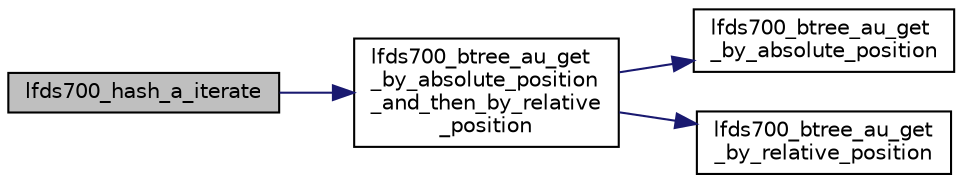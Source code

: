 digraph "lfds700_hash_a_iterate"
{
 // LATEX_PDF_SIZE
  edge [fontname="Helvetica",fontsize="10",labelfontname="Helvetica",labelfontsize="10"];
  node [fontname="Helvetica",fontsize="10",shape=record];
  rankdir="LR";
  Node1 [label="lfds700_hash_a_iterate",height=0.2,width=0.4,color="black", fillcolor="grey75", style="filled", fontcolor="black",tooltip=" "];
  Node1 -> Node2 [color="midnightblue",fontsize="10",style="solid",fontname="Helvetica"];
  Node2 [label="lfds700_btree_au_get\l_by_absolute_position\l_and_then_by_relative\l_position",height=0.2,width=0.4,color="black", fillcolor="white", style="filled",URL="$lfds700__btree__addonly__unbalanced_8h.html#a1af20a7c6008254e589b156919553387",tooltip=" "];
  Node2 -> Node3 [color="midnightblue",fontsize="10",style="solid",fontname="Helvetica"];
  Node3 [label="lfds700_btree_au_get\l_by_absolute_position",height=0.2,width=0.4,color="black", fillcolor="white", style="filled",URL="$lfds700__btree__addonly__unbalanced__get_8c.html#ad4d3c35018f5e9a4c66224ecf4bdb00e",tooltip=" "];
  Node2 -> Node4 [color="midnightblue",fontsize="10",style="solid",fontname="Helvetica"];
  Node4 [label="lfds700_btree_au_get\l_by_relative_position",height=0.2,width=0.4,color="black", fillcolor="white", style="filled",URL="$lfds700__btree__addonly__unbalanced__get_8c.html#ac40cc55899cd7fd9959fb35c53870902",tooltip=" "];
}
